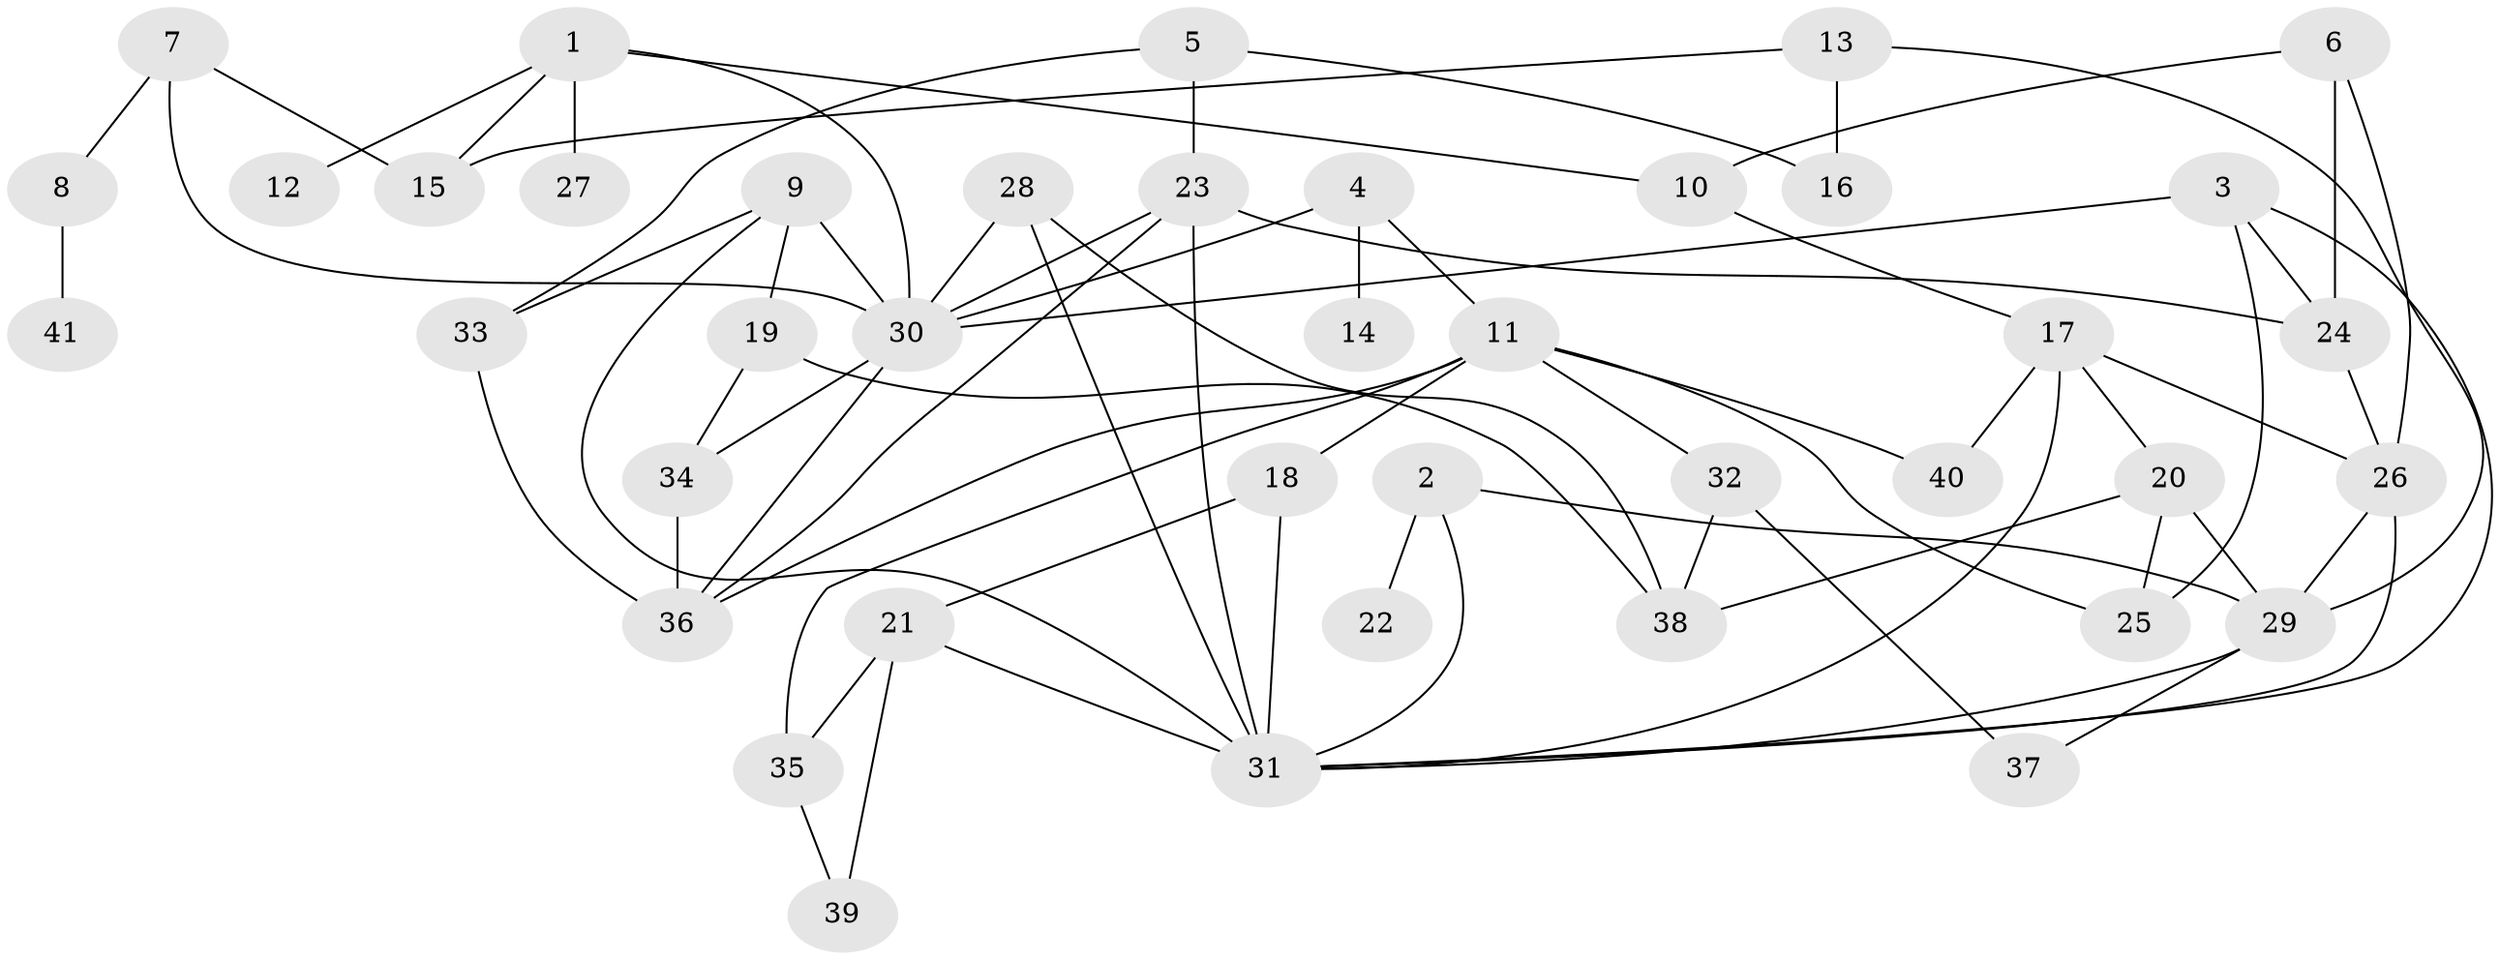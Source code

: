 // original degree distribution, {5: 0.12345679012345678, 8: 0.024691358024691357, 2: 0.2839506172839506, 6: 0.012345679012345678, 3: 0.2839506172839506, 1: 0.16049382716049382, 4: 0.1111111111111111}
// Generated by graph-tools (version 1.1) at 2025/00/03/09/25 03:00:56]
// undirected, 41 vertices, 72 edges
graph export_dot {
graph [start="1"]
  node [color=gray90,style=filled];
  1;
  2;
  3;
  4;
  5;
  6;
  7;
  8;
  9;
  10;
  11;
  12;
  13;
  14;
  15;
  16;
  17;
  18;
  19;
  20;
  21;
  22;
  23;
  24;
  25;
  26;
  27;
  28;
  29;
  30;
  31;
  32;
  33;
  34;
  35;
  36;
  37;
  38;
  39;
  40;
  41;
  1 -- 10 [weight=1.0];
  1 -- 12 [weight=1.0];
  1 -- 15 [weight=1.0];
  1 -- 27 [weight=1.0];
  1 -- 30 [weight=1.0];
  2 -- 22 [weight=1.0];
  2 -- 29 [weight=1.0];
  2 -- 31 [weight=1.0];
  3 -- 24 [weight=1.0];
  3 -- 25 [weight=1.0];
  3 -- 30 [weight=1.0];
  3 -- 31 [weight=1.0];
  4 -- 11 [weight=1.0];
  4 -- 14 [weight=1.0];
  4 -- 30 [weight=1.0];
  5 -- 16 [weight=1.0];
  5 -- 23 [weight=1.0];
  5 -- 33 [weight=1.0];
  6 -- 10 [weight=1.0];
  6 -- 24 [weight=1.0];
  6 -- 26 [weight=1.0];
  7 -- 8 [weight=1.0];
  7 -- 15 [weight=1.0];
  7 -- 30 [weight=1.0];
  8 -- 41 [weight=1.0];
  9 -- 19 [weight=1.0];
  9 -- 30 [weight=1.0];
  9 -- 31 [weight=1.0];
  9 -- 33 [weight=1.0];
  10 -- 17 [weight=1.0];
  11 -- 18 [weight=1.0];
  11 -- 25 [weight=1.0];
  11 -- 32 [weight=1.0];
  11 -- 35 [weight=1.0];
  11 -- 36 [weight=1.0];
  11 -- 40 [weight=1.0];
  13 -- 15 [weight=1.0];
  13 -- 16 [weight=1.0];
  13 -- 29 [weight=1.0];
  17 -- 20 [weight=1.0];
  17 -- 26 [weight=1.0];
  17 -- 31 [weight=1.0];
  17 -- 40 [weight=1.0];
  18 -- 21 [weight=1.0];
  18 -- 31 [weight=1.0];
  19 -- 34 [weight=1.0];
  19 -- 38 [weight=1.0];
  20 -- 25 [weight=1.0];
  20 -- 29 [weight=1.0];
  20 -- 38 [weight=1.0];
  21 -- 31 [weight=2.0];
  21 -- 35 [weight=1.0];
  21 -- 39 [weight=1.0];
  23 -- 24 [weight=1.0];
  23 -- 30 [weight=1.0];
  23 -- 31 [weight=1.0];
  23 -- 36 [weight=1.0];
  24 -- 26 [weight=1.0];
  26 -- 29 [weight=2.0];
  26 -- 31 [weight=2.0];
  28 -- 30 [weight=1.0];
  28 -- 31 [weight=2.0];
  28 -- 38 [weight=1.0];
  29 -- 31 [weight=1.0];
  29 -- 37 [weight=1.0];
  30 -- 34 [weight=1.0];
  30 -- 36 [weight=1.0];
  32 -- 37 [weight=2.0];
  32 -- 38 [weight=1.0];
  33 -- 36 [weight=1.0];
  34 -- 36 [weight=2.0];
  35 -- 39 [weight=1.0];
}
